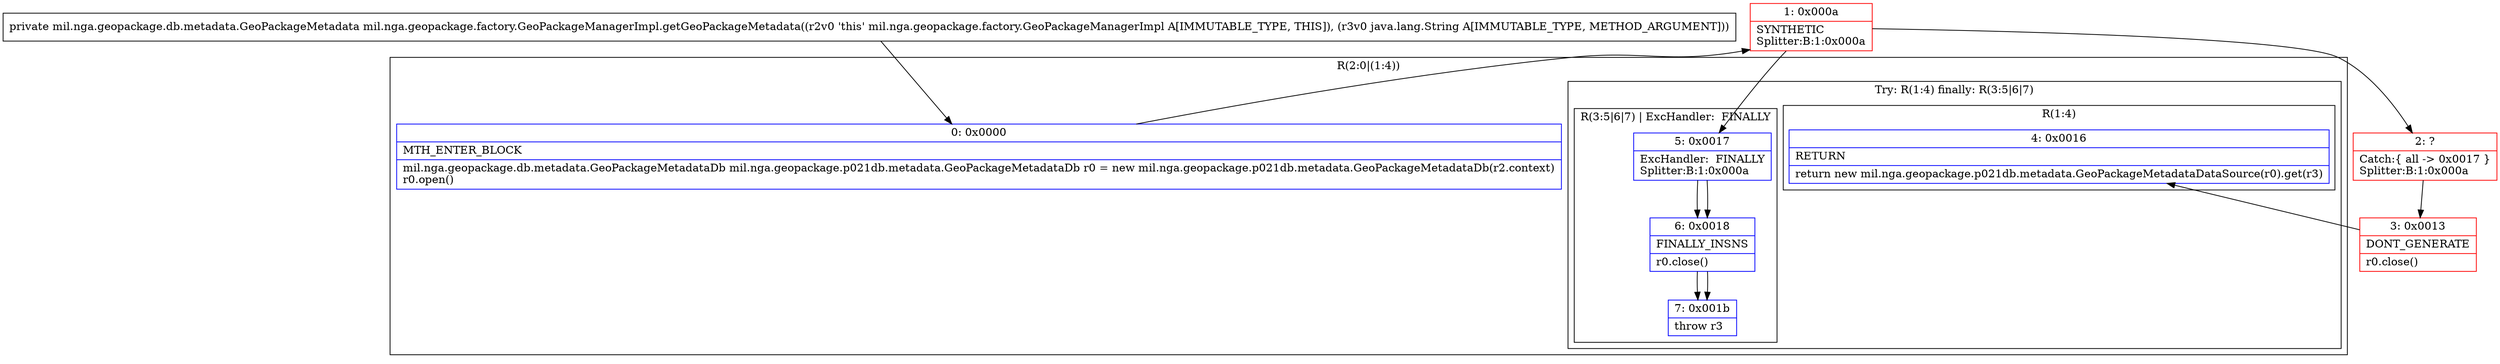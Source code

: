 digraph "CFG formil.nga.geopackage.factory.GeoPackageManagerImpl.getGeoPackageMetadata(Ljava\/lang\/String;)Lmil\/nga\/geopackage\/db\/metadata\/GeoPackageMetadata;" {
subgraph cluster_Region_1937287768 {
label = "R(2:0|(1:4))";
node [shape=record,color=blue];
Node_0 [shape=record,label="{0\:\ 0x0000|MTH_ENTER_BLOCK\l|mil.nga.geopackage.db.metadata.GeoPackageMetadataDb mil.nga.geopackage.p021db.metadata.GeoPackageMetadataDb r0 = new mil.nga.geopackage.p021db.metadata.GeoPackageMetadataDb(r2.context)\lr0.open()\l}"];
subgraph cluster_TryCatchRegion_533327957 {
label = "Try: R(1:4) finally: R(3:5|6|7)";
node [shape=record,color=blue];
subgraph cluster_Region_260160651 {
label = "R(1:4)";
node [shape=record,color=blue];
Node_4 [shape=record,label="{4\:\ 0x0016|RETURN\l|return new mil.nga.geopackage.p021db.metadata.GeoPackageMetadataDataSource(r0).get(r3)\l}"];
}
subgraph cluster_Region_860886701 {
label = "R(3:5|6|7) | ExcHandler:  FINALLY\l";
node [shape=record,color=blue];
Node_5 [shape=record,label="{5\:\ 0x0017|ExcHandler:  FINALLY\lSplitter:B:1:0x000a\l}"];
Node_6 [shape=record,label="{6\:\ 0x0018|FINALLY_INSNS\l|r0.close()\l}"];
Node_7 [shape=record,label="{7\:\ 0x001b|throw r3\l}"];
}
}
}
subgraph cluster_Region_860886701 {
label = "R(3:5|6|7) | ExcHandler:  FINALLY\l";
node [shape=record,color=blue];
Node_5 [shape=record,label="{5\:\ 0x0017|ExcHandler:  FINALLY\lSplitter:B:1:0x000a\l}"];
Node_6 [shape=record,label="{6\:\ 0x0018|FINALLY_INSNS\l|r0.close()\l}"];
Node_7 [shape=record,label="{7\:\ 0x001b|throw r3\l}"];
}
Node_1 [shape=record,color=red,label="{1\:\ 0x000a|SYNTHETIC\lSplitter:B:1:0x000a\l}"];
Node_2 [shape=record,color=red,label="{2\:\ ?|Catch:\{ all \-\> 0x0017 \}\lSplitter:B:1:0x000a\l}"];
Node_3 [shape=record,color=red,label="{3\:\ 0x0013|DONT_GENERATE\l|r0.close()\l}"];
MethodNode[shape=record,label="{private mil.nga.geopackage.db.metadata.GeoPackageMetadata mil.nga.geopackage.factory.GeoPackageManagerImpl.getGeoPackageMetadata((r2v0 'this' mil.nga.geopackage.factory.GeoPackageManagerImpl A[IMMUTABLE_TYPE, THIS]), (r3v0 java.lang.String A[IMMUTABLE_TYPE, METHOD_ARGUMENT])) }"];
MethodNode -> Node_0;
Node_0 -> Node_1;
Node_5 -> Node_6;
Node_6 -> Node_7;
Node_5 -> Node_6;
Node_6 -> Node_7;
Node_1 -> Node_2;
Node_1 -> Node_5;
Node_2 -> Node_3;
Node_3 -> Node_4;
}


